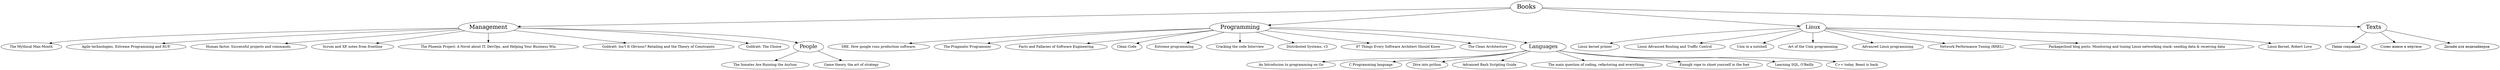 digraph G {

	Books [fontsize=26];
		Management [fontsize=24];
		Books -> Management
			Management -> "The Mythical Man-Month"
			Management -> "Agile technologies, Extreme Programming and RUP."
			Management -> "Human factor. Successful projects and commands."
			Management -> "Scrum and XP, notes from frontline"
			Management -> "The Phoenix Project: A Novel about IT, DevOps, and Helping Your Business Win"
			Management -> "Goldratt: Isn't It Obvious? Retailing and the Theory of Constraints"
			Management -> "Goldratt: The Choice"

			People [fontsize=22];
			Management -> People
				People -> "The Inmates Are Running the Asylum"
				People -> "Game theory, the art of strategy"

	Programming [fontsize=24];
	Books -> Programming
		Programming -> "SRE. How google runs production software."
		Programming -> "The Pragmatic Programmer"
		Programming -> "Facts and Fallacies of Software Engineering"
		Programming -> "Clean Code"
		Programming -> "Extreme programming"
		Programming -> "Cracking the code Interview"
		Programming -> "Distributed Systems, v3"
		Programming -> "97 Things Every Software Architect Should Know"
		Programming -> "The Clean Architecture"

		Languages [fontsize=22];
		Programming -> Languages
			Languages -> "An Introducion to programming on Go"
			Languages -> "C Programming language"
			Languages -> "Dive into python"
			Languages -> "Advanced Bash Scripting Guide"
			Languages -> "The main question of coding, refactoring and everything."
			Languages -> "Enough rope to shoot yourself in the foot"
			Languages -> "Learning SQL, O'Reilly"
			Languages -> "C++ today. Beast is back"

	Linux [fontsize=22]
	Books -> Linux
		Linux -> "Linux kernel primer"
		Linux -> "Linux Advanced Routing and Traffic Control"
		Linux -> "Unix in a nutshell"
		Linux -> "Art of the Unix programming"
		Linux -> "Advanced Linux programming"
		Linux -> "Network Performance Tuning (RHEL)"
		Linux -> "Packagecloud blog posts: Monitoring and tuning Linux networking stack: sending data & receiving data"
		Linux -> "Linux Kernel, Robert Love"

	Texts [fontsize=24]
	Books -> Texts;
		Texts -> "Пиши сокращай"
		Texts -> "Слово живое и мёртвое"
		Texts -> "Дизайн для недизайнеров"
}
